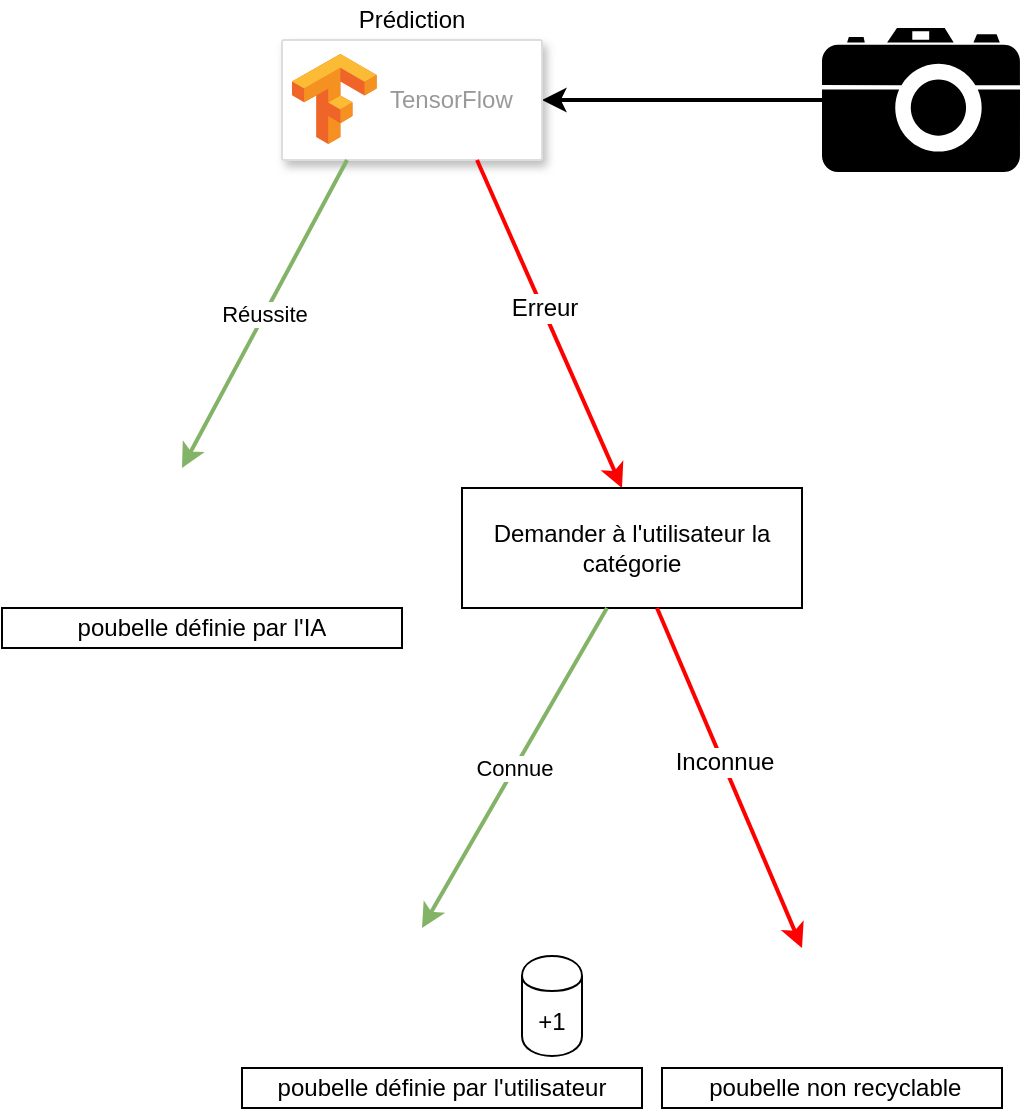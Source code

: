 <mxfile version="12.9.2" type="device"><diagram id="-0KjF4ieSHR0ZMcXYfvc" name="Page-1"><mxGraphModel dx="1422" dy="762" grid="1" gridSize="10" guides="1" tooltips="1" connect="1" arrows="1" fold="1" page="1" pageScale="1" pageWidth="827" pageHeight="1169" math="0" shadow="0"><root><mxCell id="0"/><mxCell id="1" parent="0"/><mxCell id="b42or1V8NQHaBSaE-qfp-2" value="" style="endArrow=classic;html=1;exitX=0;exitY=0.5;exitDx=0;exitDy=0;exitPerimeter=0;entryX=1;entryY=0.5;entryDx=0;entryDy=0;strokeWidth=2;" edge="1" parent="1" source="b42or1V8NQHaBSaE-qfp-4" target="b42or1V8NQHaBSaE-qfp-5"><mxGeometry width="50" height="50" relative="1" as="geometry"><mxPoint x="650" y="230" as="sourcePoint"/><mxPoint x="450" y="220" as="targetPoint"/></mxGeometry></mxCell><mxCell id="b42or1V8NQHaBSaE-qfp-16" style="edgeStyle=orthogonalEdgeStyle;rounded=0;orthogonalLoop=1;jettySize=auto;html=1;exitX=0;exitY=0.5;exitDx=0;exitDy=0;exitPerimeter=0;strokeColor=#FF0000;strokeWidth=2;" edge="1" parent="1" source="b42or1V8NQHaBSaE-qfp-4"><mxGeometry relative="1" as="geometry"><mxPoint x="660" y="226" as="targetPoint"/></mxGeometry></mxCell><mxCell id="b42or1V8NQHaBSaE-qfp-4" value="" style="shape=mxgraph.signs.tech.camera_2;html=1;pointerEvents=1;fillColor=#000000;strokeColor=none;verticalLabelPosition=bottom;verticalAlign=top;align=center;" vertex="1" parent="1"><mxGeometry x="660" y="190" width="99" height="72" as="geometry"/></mxCell><mxCell id="b42or1V8NQHaBSaE-qfp-5" value="" style="strokeColor=#dddddd;shadow=1;strokeWidth=1;rounded=1;absoluteArcSize=1;arcSize=2;" vertex="1" parent="1"><mxGeometry x="390" y="196" width="130" height="60" as="geometry"/></mxCell><mxCell id="b42or1V8NQHaBSaE-qfp-6" value="TensorFlow" style="dashed=0;connectable=0;html=1;fillColor=#5184F3;strokeColor=none;shape=mxgraph.gcp2.tensorflow_logo;part=1;labelPosition=right;verticalLabelPosition=middle;align=left;verticalAlign=middle;spacingLeft=5;fontColor=#999999;fontSize=12;" vertex="1" parent="b42or1V8NQHaBSaE-qfp-5"><mxGeometry width="42.3" height="45" relative="1" as="geometry"><mxPoint x="5" y="7" as="offset"/></mxGeometry></mxCell><mxCell id="b42or1V8NQHaBSaE-qfp-7" value="Réussite" style="endArrow=classic;html=1;exitX=0.25;exitY=1;exitDx=0;exitDy=0;fillColor=#d5e8d4;strokeColor=#82b366;strokeWidth=2;" edge="1" parent="1" source="b42or1V8NQHaBSaE-qfp-5"><mxGeometry width="50" height="50" relative="1" as="geometry"><mxPoint x="390" y="410" as="sourcePoint"/><mxPoint x="340" y="410" as="targetPoint"/></mxGeometry></mxCell><mxCell id="b42or1V8NQHaBSaE-qfp-8" value="" style="endArrow=classic;html=1;exitX=0.75;exitY=1;exitDx=0;exitDy=0;fillColor=#f8cecc;strokeColor=#FF0000;strokeWidth=2;" edge="1" parent="1" source="b42or1V8NQHaBSaE-qfp-5"><mxGeometry width="50" height="50" relative="1" as="geometry"><mxPoint x="432.5" y="266" as="sourcePoint"/><mxPoint x="560" y="420" as="targetPoint"/></mxGeometry></mxCell><mxCell id="b42or1V8NQHaBSaE-qfp-11" value="Erreur" style="text;html=1;align=center;verticalAlign=middle;resizable=0;points=[];labelBackgroundColor=#ffffff;" vertex="1" connectable="0" parent="b42or1V8NQHaBSaE-qfp-8"><mxGeometry x="-0.095" relative="1" as="geometry"><mxPoint as="offset"/></mxGeometry></mxCell><mxCell id="b42or1V8NQHaBSaE-qfp-12" value="Prédiction" style="text;html=1;strokeColor=none;fillColor=none;align=center;verticalAlign=middle;whiteSpace=wrap;rounded=0;" vertex="1" parent="1"><mxGeometry x="425" y="176" width="60" height="20" as="geometry"/></mxCell><mxCell id="b42or1V8NQHaBSaE-qfp-13" value="" style="shape=image;html=1;verticalAlign=top;verticalLabelPosition=bottom;labelBackgroundColor=#ffffff;imageAspect=0;aspect=fixed;image=https://cdn3.iconfinder.com/data/icons/basic-user-interface-5/64/tone_music_sound_speak_speaker_volume_maximum-volume_max-volume-128.png" vertex="1" parent="1"><mxGeometry x="286" y="420" width="58" height="58" as="geometry"/></mxCell><mxCell id="b42or1V8NQHaBSaE-qfp-15" value="" style="shape=image;html=1;verticalAlign=top;verticalLabelPosition=bottom;labelBackgroundColor=#ffffff;imageAspect=0;aspect=fixed;image=https://cdn3.iconfinder.com/data/icons/linecons-free-vector-icons-pack/32/bulb-128.png" vertex="1" parent="1"><mxGeometry x="347" y="427.5" width="43" height="43" as="geometry"/></mxCell><mxCell id="b42or1V8NQHaBSaE-qfp-17" value="Demander à l'utilisateur la catégorie" style="rounded=0;whiteSpace=wrap;html=1;" vertex="1" parent="1"><mxGeometry x="480" y="420" width="170" height="60" as="geometry"/></mxCell><mxCell id="b42or1V8NQHaBSaE-qfp-18" value="Connue" style="endArrow=classic;html=1;exitX=0.25;exitY=1;exitDx=0;exitDy=0;fillColor=#d5e8d4;strokeColor=#82b366;strokeWidth=2;entryX=0.5;entryY=0;entryDx=0;entryDy=0;" edge="1" parent="1"><mxGeometry width="50" height="50" relative="1" as="geometry"><mxPoint x="552.5" y="480" as="sourcePoint"/><mxPoint x="460" y="640" as="targetPoint"/></mxGeometry></mxCell><mxCell id="b42or1V8NQHaBSaE-qfp-19" value="" style="endArrow=classic;html=1;exitX=0.75;exitY=1;exitDx=0;exitDy=0;fillColor=#f8cecc;strokeColor=#FF0000;strokeWidth=2;" edge="1" parent="1"><mxGeometry width="50" height="50" relative="1" as="geometry"><mxPoint x="577.5" y="480" as="sourcePoint"/><mxPoint x="650" y="650" as="targetPoint"/></mxGeometry></mxCell><mxCell id="b42or1V8NQHaBSaE-qfp-20" value="Inconnue" style="text;html=1;align=center;verticalAlign=middle;resizable=0;points=[];labelBackgroundColor=#ffffff;" vertex="1" connectable="0" parent="b42or1V8NQHaBSaE-qfp-19"><mxGeometry x="-0.095" relative="1" as="geometry"><mxPoint as="offset"/></mxGeometry></mxCell><mxCell id="b42or1V8NQHaBSaE-qfp-24" value="" style="shape=image;html=1;verticalAlign=top;verticalLabelPosition=bottom;labelBackgroundColor=#ffffff;imageAspect=0;aspect=fixed;image=https://cdn3.iconfinder.com/data/icons/basic-user-interface-5/64/tone_music_sound_speak_speaker_volume_maximum-volume_max-volume-128.png" vertex="1" parent="1"><mxGeometry x="403" y="650" width="58" height="58" as="geometry"/></mxCell><mxCell id="b42or1V8NQHaBSaE-qfp-25" value="" style="shape=image;html=1;verticalAlign=top;verticalLabelPosition=bottom;labelBackgroundColor=#ffffff;imageAspect=0;aspect=fixed;image=https://cdn3.iconfinder.com/data/icons/linecons-free-vector-icons-pack/32/bulb-128.png" vertex="1" parent="1"><mxGeometry x="461" y="657.5" width="43" height="43" as="geometry"/></mxCell><mxCell id="b42or1V8NQHaBSaE-qfp-29" value="+1" style="shape=cylinder;whiteSpace=wrap;html=1;boundedLbl=1;backgroundOutline=1;" vertex="1" parent="1"><mxGeometry x="510" y="654" width="30" height="50" as="geometry"/></mxCell><mxCell id="b42or1V8NQHaBSaE-qfp-30" value="" style="shape=image;html=1;verticalAlign=top;verticalLabelPosition=bottom;labelBackgroundColor=#ffffff;imageAspect=0;aspect=fixed;image=https://cdn3.iconfinder.com/data/icons/basic-user-interface-5/64/tone_music_sound_speak_speaker_volume_maximum-volume_max-volume-128.png" vertex="1" parent="1"><mxGeometry x="600" y="650" width="58" height="58" as="geometry"/></mxCell><mxCell id="b42or1V8NQHaBSaE-qfp-31" value="" style="shape=image;html=1;verticalAlign=top;verticalLabelPosition=bottom;labelBackgroundColor=#ffffff;imageAspect=0;aspect=fixed;image=https://cdn3.iconfinder.com/data/icons/linecons-free-vector-icons-pack/32/bulb-128.png" vertex="1" parent="1"><mxGeometry x="658" y="657.5" width="43" height="43" as="geometry"/></mxCell><mxCell id="b42or1V8NQHaBSaE-qfp-33" value="&amp;nbsp;poubelle non recyclable" style="text;html=1;strokeColor=#000000;fillColor=none;align=center;verticalAlign=middle;whiteSpace=wrap;rounded=0;" vertex="1" parent="1"><mxGeometry x="580" y="710" width="170" height="20" as="geometry"/></mxCell><mxCell id="b42or1V8NQHaBSaE-qfp-34" value="poubelle définie par l'utilisateur" style="text;html=1;strokeColor=#000000;fillColor=none;align=center;verticalAlign=middle;whiteSpace=wrap;rounded=0;" vertex="1" parent="1"><mxGeometry x="370" y="710" width="200" height="20" as="geometry"/></mxCell><mxCell id="b42or1V8NQHaBSaE-qfp-35" value="poubelle définie par l'IA" style="text;html=1;strokeColor=#000000;fillColor=none;align=center;verticalAlign=middle;whiteSpace=wrap;rounded=0;" vertex="1" parent="1"><mxGeometry x="250" y="480" width="200" height="20" as="geometry"/></mxCell></root></mxGraphModel></diagram></mxfile>